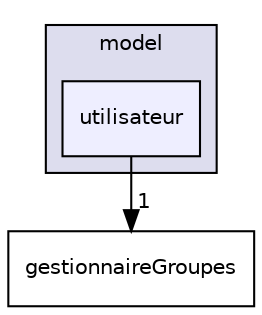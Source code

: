 digraph "/home/sacha/Documents/Fac/L3_S5/CPOA/Projet/Dev/ShareCount/model/utilisateur" {
  compound=true
  node [ fontsize="10", fontname="Helvetica"];
  edge [ labelfontsize="10", labelfontname="Helvetica"];
  subgraph clusterdir_3f14f6767c31cb4a1d22c13c18cc6fc3 {
    graph [ bgcolor="#ddddee", pencolor="black", label="model" fontname="Helvetica", fontsize="10", URL="dir_3f14f6767c31cb4a1d22c13c18cc6fc3.html"]
  dir_2b90925f4c93fde14f07719d9e0bff86 [shape=box, label="utilisateur", style="filled", fillcolor="#eeeeff", pencolor="black", URL="dir_2b90925f4c93fde14f07719d9e0bff86.html"];
  }
  dir_5d127840cb7f16c45060f373cb4bca37 [shape=box label="gestionnaireGroupes" URL="dir_5d127840cb7f16c45060f373cb4bca37.html"];
  dir_2b90925f4c93fde14f07719d9e0bff86->dir_5d127840cb7f16c45060f373cb4bca37 [headlabel="1", labeldistance=1.5 headhref="dir_000008_000004.html"];
}
